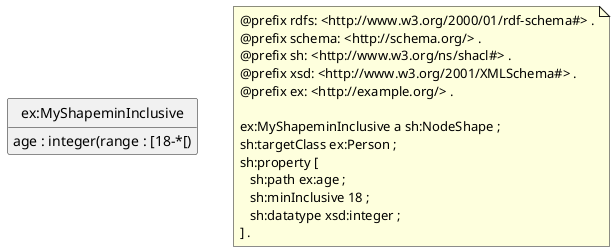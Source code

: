 @startuml
Class "ex:MyShapeminInclusive"
"ex:MyShapeminInclusive" : age : integer(range : [18-*[)

note as N1
@prefix rdfs: <http://www.w3.org/2000/01/rdf-schema#> .
@prefix schema: <http://schema.org/> .
@prefix sh: <http://www.w3.org/ns/shacl#> .
@prefix xsd: <http://www.w3.org/2001/XMLSchema#> .
@prefix ex: <http://example.org/> .

ex:MyShapeminInclusive a sh:NodeShape ;
sh:targetClass ex:Person ;
sh:property [
   sh:path ex:age ;
   sh:minInclusive 18 ;
   sh:datatype xsd:integer ;
] .
end note

hide circle
hide empty members
@enduml